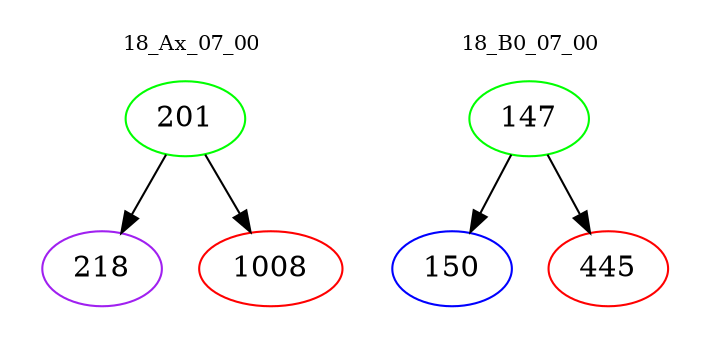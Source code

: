 digraph{
subgraph cluster_0 {
color = white
label = "18_Ax_07_00";
fontsize=10;
T0_201 [label="201", color="green"]
T0_201 -> T0_218 [color="black"]
T0_218 [label="218", color="purple"]
T0_201 -> T0_1008 [color="black"]
T0_1008 [label="1008", color="red"]
}
subgraph cluster_1 {
color = white
label = "18_B0_07_00";
fontsize=10;
T1_147 [label="147", color="green"]
T1_147 -> T1_150 [color="black"]
T1_150 [label="150", color="blue"]
T1_147 -> T1_445 [color="black"]
T1_445 [label="445", color="red"]
}
}
